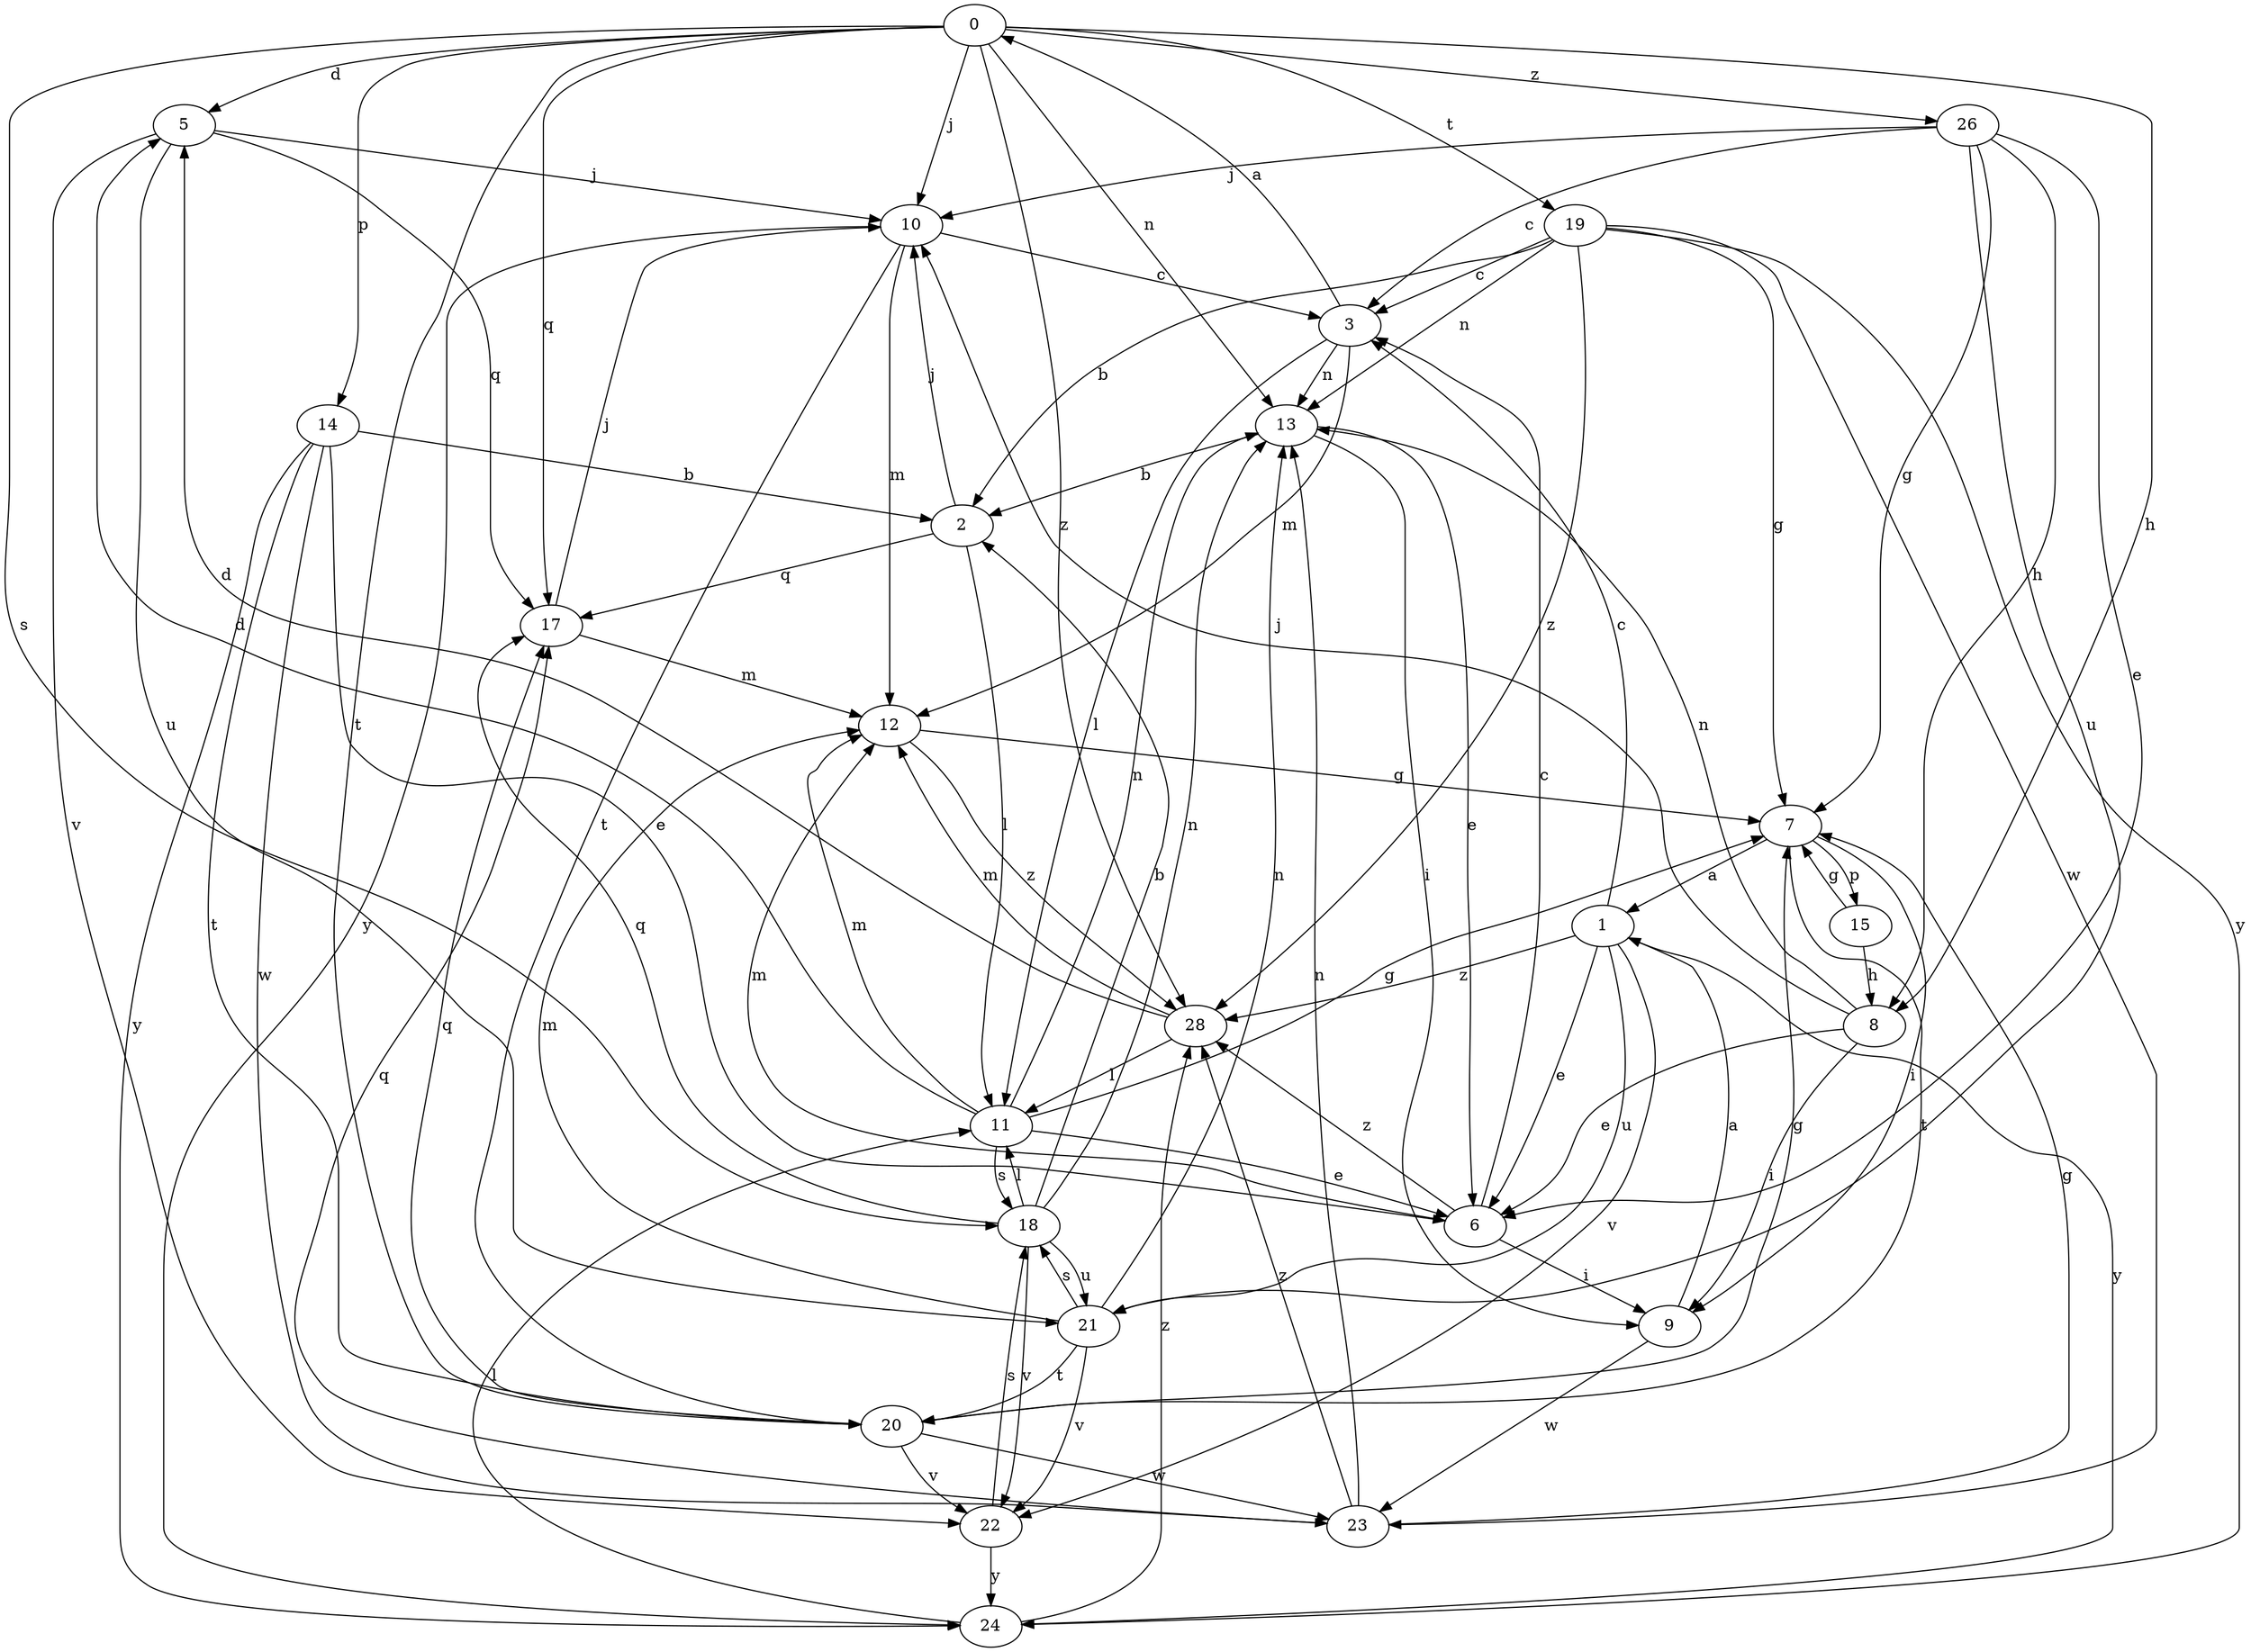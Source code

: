 strict digraph  {
0;
1;
2;
3;
5;
6;
7;
8;
9;
10;
11;
12;
13;
14;
15;
17;
18;
19;
20;
21;
22;
23;
24;
26;
28;
0 -> 5  [label=d];
0 -> 8  [label=h];
0 -> 10  [label=j];
0 -> 13  [label=n];
0 -> 14  [label=p];
0 -> 17  [label=q];
0 -> 18  [label=s];
0 -> 19  [label=t];
0 -> 20  [label=t];
0 -> 26  [label=z];
0 -> 28  [label=z];
1 -> 3  [label=c];
1 -> 6  [label=e];
1 -> 21  [label=u];
1 -> 22  [label=v];
1 -> 24  [label=y];
1 -> 28  [label=z];
2 -> 10  [label=j];
2 -> 11  [label=l];
2 -> 17  [label=q];
3 -> 0  [label=a];
3 -> 11  [label=l];
3 -> 12  [label=m];
3 -> 13  [label=n];
5 -> 10  [label=j];
5 -> 17  [label=q];
5 -> 21  [label=u];
5 -> 22  [label=v];
6 -> 3  [label=c];
6 -> 9  [label=i];
6 -> 12  [label=m];
6 -> 28  [label=z];
7 -> 1  [label=a];
7 -> 9  [label=i];
7 -> 15  [label=p];
7 -> 20  [label=t];
8 -> 6  [label=e];
8 -> 9  [label=i];
8 -> 10  [label=j];
8 -> 13  [label=n];
9 -> 1  [label=a];
9 -> 23  [label=w];
10 -> 3  [label=c];
10 -> 12  [label=m];
10 -> 20  [label=t];
10 -> 24  [label=y];
11 -> 5  [label=d];
11 -> 6  [label=e];
11 -> 7  [label=g];
11 -> 12  [label=m];
11 -> 13  [label=n];
11 -> 18  [label=s];
12 -> 7  [label=g];
12 -> 28  [label=z];
13 -> 2  [label=b];
13 -> 6  [label=e];
13 -> 9  [label=i];
14 -> 2  [label=b];
14 -> 6  [label=e];
14 -> 20  [label=t];
14 -> 23  [label=w];
14 -> 24  [label=y];
15 -> 7  [label=g];
15 -> 8  [label=h];
17 -> 10  [label=j];
17 -> 12  [label=m];
18 -> 2  [label=b];
18 -> 11  [label=l];
18 -> 13  [label=n];
18 -> 17  [label=q];
18 -> 21  [label=u];
18 -> 22  [label=v];
19 -> 2  [label=b];
19 -> 3  [label=c];
19 -> 7  [label=g];
19 -> 13  [label=n];
19 -> 23  [label=w];
19 -> 24  [label=y];
19 -> 28  [label=z];
20 -> 7  [label=g];
20 -> 17  [label=q];
20 -> 22  [label=v];
20 -> 23  [label=w];
21 -> 12  [label=m];
21 -> 13  [label=n];
21 -> 18  [label=s];
21 -> 20  [label=t];
21 -> 22  [label=v];
22 -> 18  [label=s];
22 -> 24  [label=y];
23 -> 7  [label=g];
23 -> 13  [label=n];
23 -> 17  [label=q];
23 -> 28  [label=z];
24 -> 11  [label=l];
24 -> 28  [label=z];
26 -> 3  [label=c];
26 -> 6  [label=e];
26 -> 7  [label=g];
26 -> 8  [label=h];
26 -> 10  [label=j];
26 -> 21  [label=u];
28 -> 5  [label=d];
28 -> 11  [label=l];
28 -> 12  [label=m];
}

